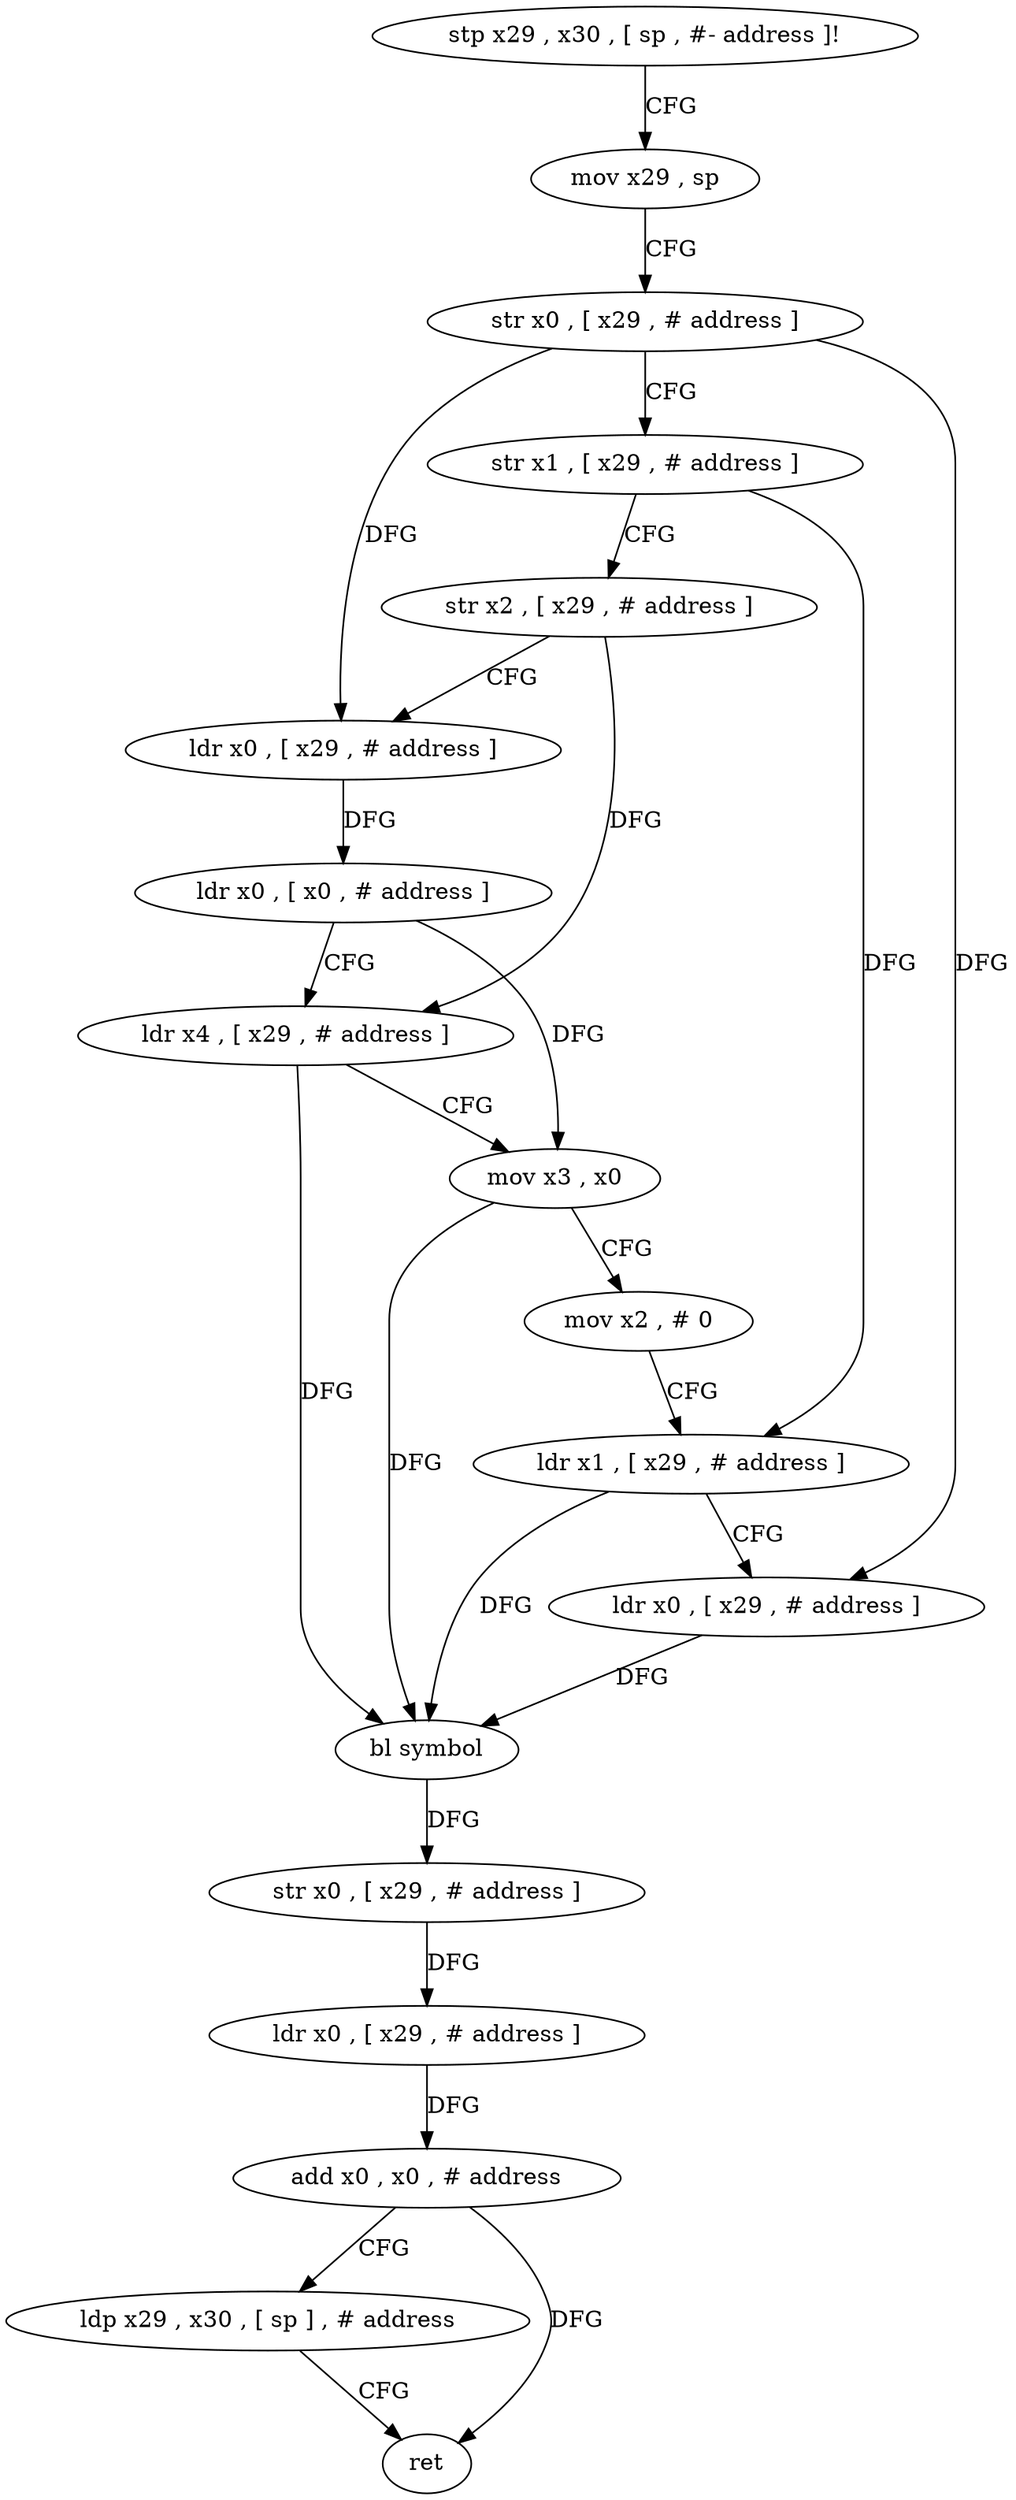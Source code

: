 digraph "func" {
"192804" [label = "stp x29 , x30 , [ sp , #- address ]!" ]
"192808" [label = "mov x29 , sp" ]
"192812" [label = "str x0 , [ x29 , # address ]" ]
"192816" [label = "str x1 , [ x29 , # address ]" ]
"192820" [label = "str x2 , [ x29 , # address ]" ]
"192824" [label = "ldr x0 , [ x29 , # address ]" ]
"192828" [label = "ldr x0 , [ x0 , # address ]" ]
"192832" [label = "ldr x4 , [ x29 , # address ]" ]
"192836" [label = "mov x3 , x0" ]
"192840" [label = "mov x2 , # 0" ]
"192844" [label = "ldr x1 , [ x29 , # address ]" ]
"192848" [label = "ldr x0 , [ x29 , # address ]" ]
"192852" [label = "bl symbol" ]
"192856" [label = "str x0 , [ x29 , # address ]" ]
"192860" [label = "ldr x0 , [ x29 , # address ]" ]
"192864" [label = "add x0 , x0 , # address" ]
"192868" [label = "ldp x29 , x30 , [ sp ] , # address" ]
"192872" [label = "ret" ]
"192804" -> "192808" [ label = "CFG" ]
"192808" -> "192812" [ label = "CFG" ]
"192812" -> "192816" [ label = "CFG" ]
"192812" -> "192824" [ label = "DFG" ]
"192812" -> "192848" [ label = "DFG" ]
"192816" -> "192820" [ label = "CFG" ]
"192816" -> "192844" [ label = "DFG" ]
"192820" -> "192824" [ label = "CFG" ]
"192820" -> "192832" [ label = "DFG" ]
"192824" -> "192828" [ label = "DFG" ]
"192828" -> "192832" [ label = "CFG" ]
"192828" -> "192836" [ label = "DFG" ]
"192832" -> "192836" [ label = "CFG" ]
"192832" -> "192852" [ label = "DFG" ]
"192836" -> "192840" [ label = "CFG" ]
"192836" -> "192852" [ label = "DFG" ]
"192840" -> "192844" [ label = "CFG" ]
"192844" -> "192848" [ label = "CFG" ]
"192844" -> "192852" [ label = "DFG" ]
"192848" -> "192852" [ label = "DFG" ]
"192852" -> "192856" [ label = "DFG" ]
"192856" -> "192860" [ label = "DFG" ]
"192860" -> "192864" [ label = "DFG" ]
"192864" -> "192868" [ label = "CFG" ]
"192864" -> "192872" [ label = "DFG" ]
"192868" -> "192872" [ label = "CFG" ]
}

